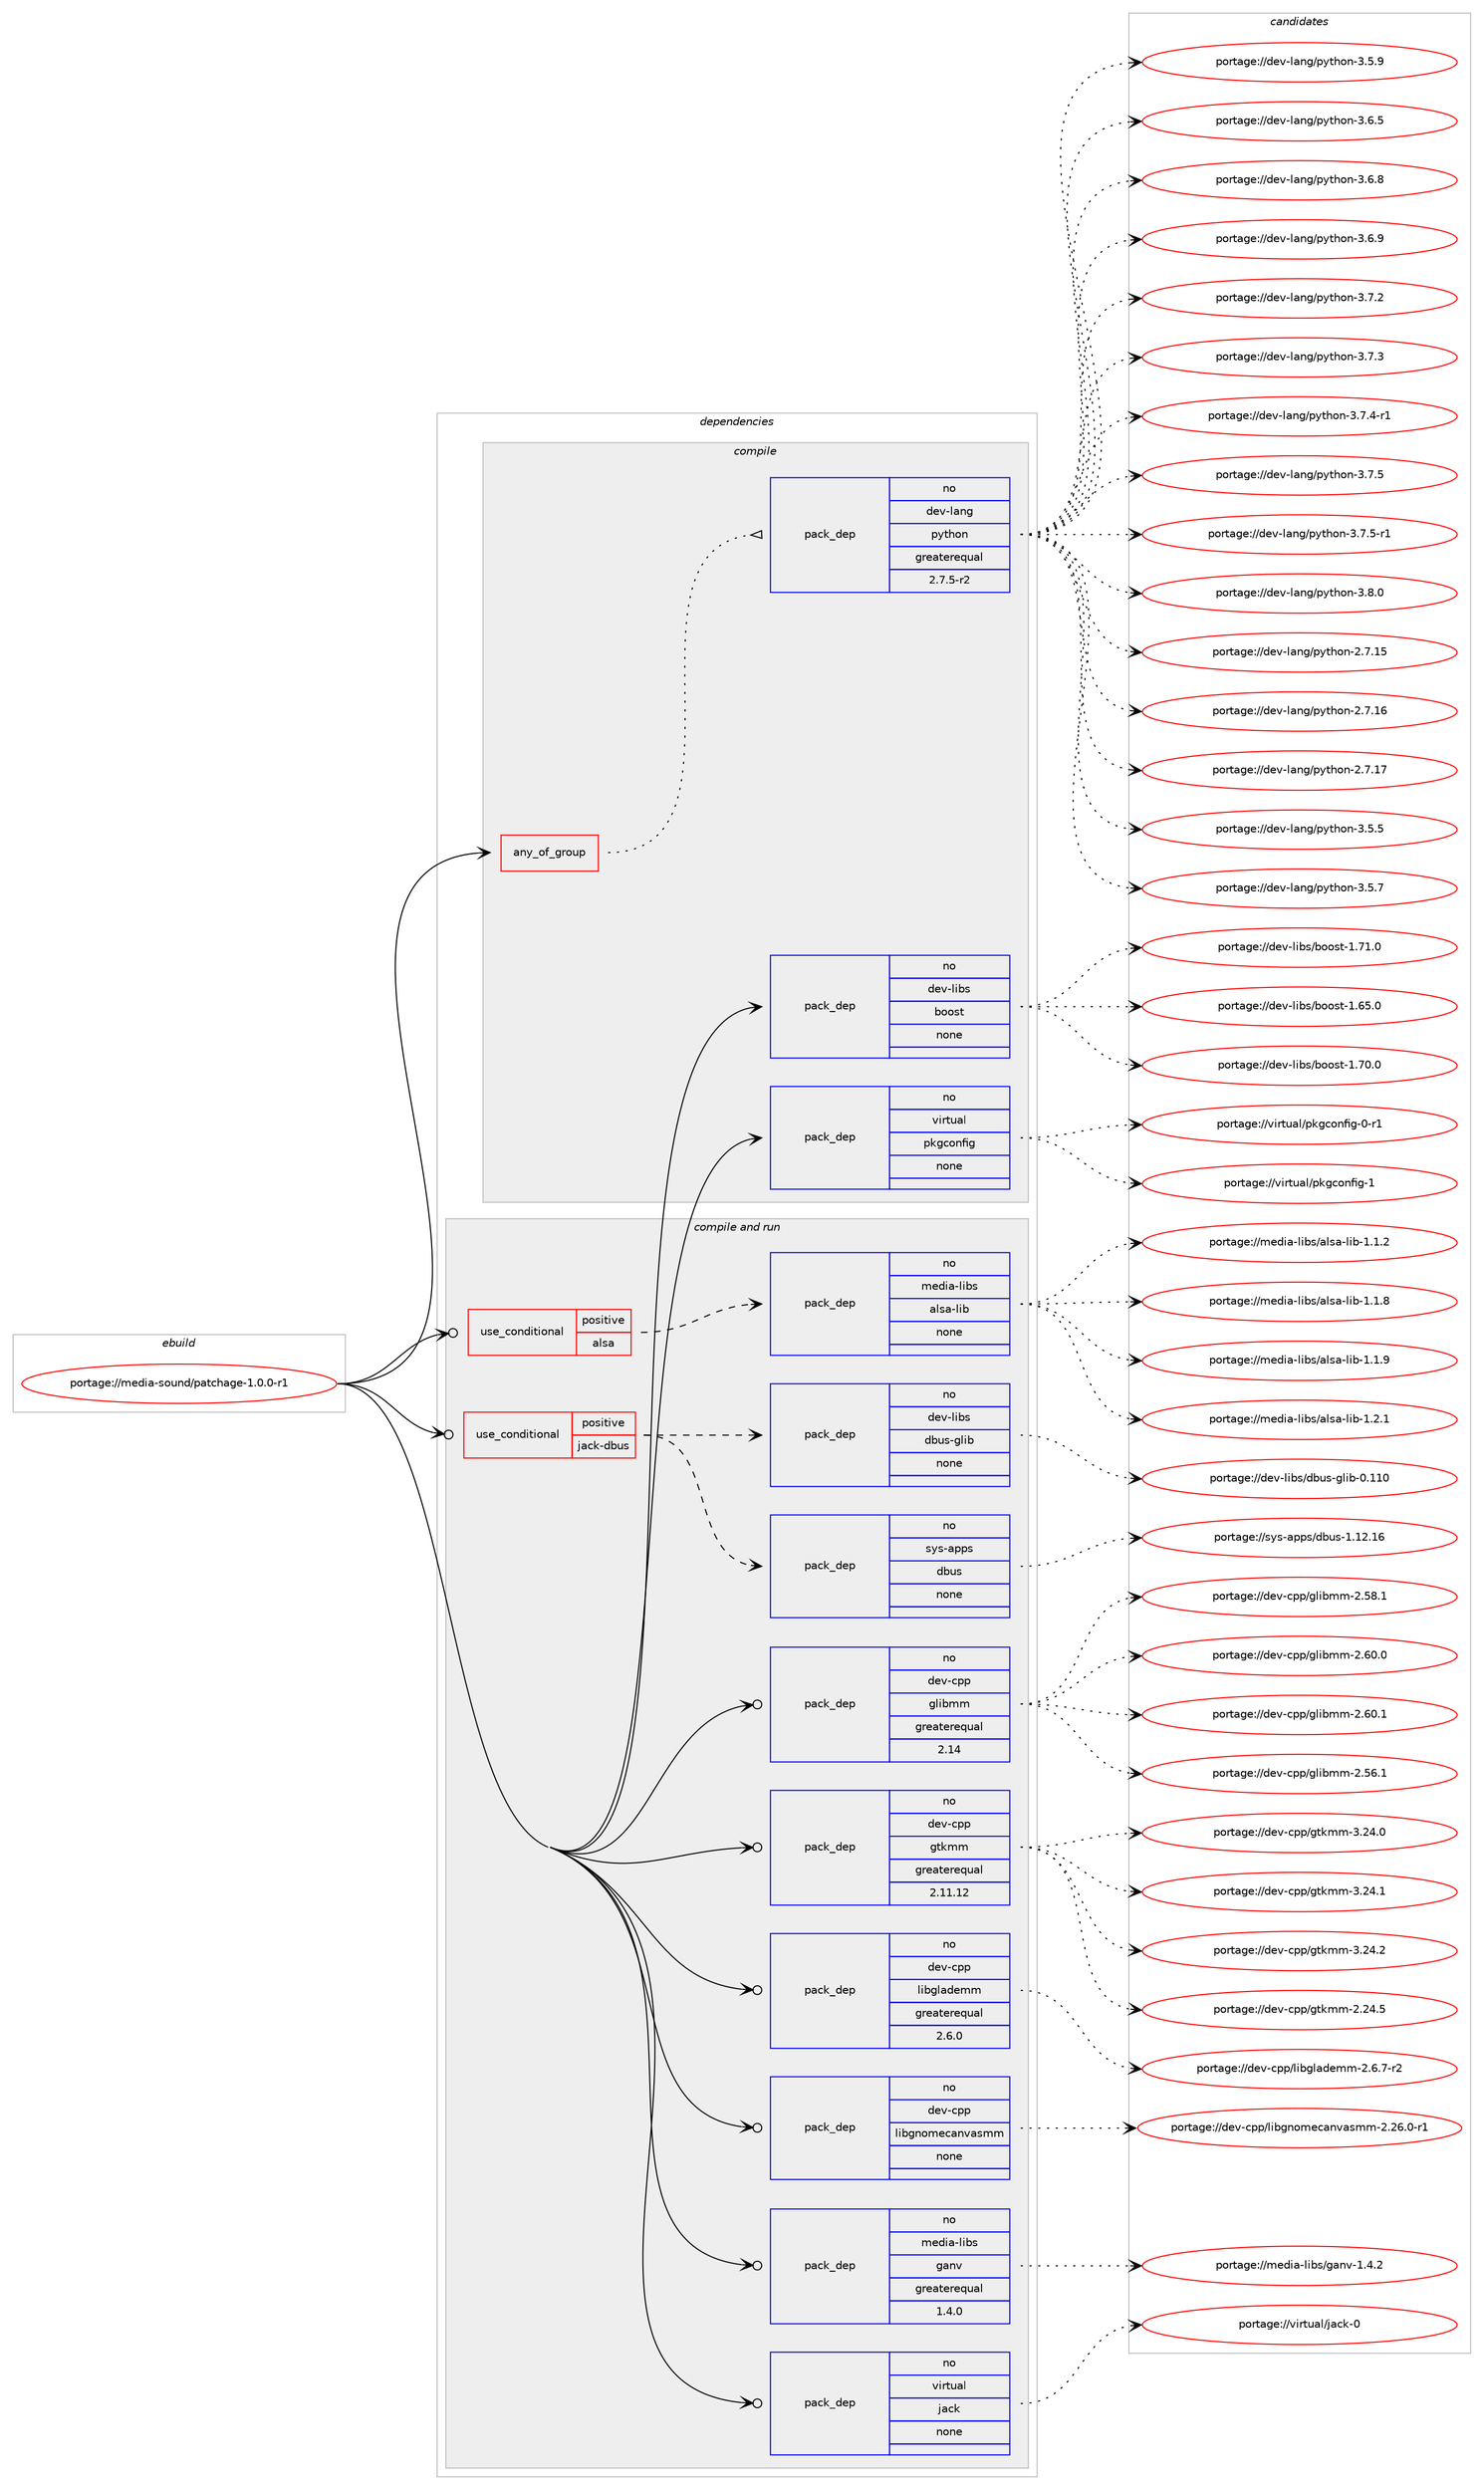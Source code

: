 digraph prolog {

# *************
# Graph options
# *************

newrank=true;
concentrate=true;
compound=true;
graph [rankdir=LR,fontname=Helvetica,fontsize=10,ranksep=1.5];#, ranksep=2.5, nodesep=0.2];
edge  [arrowhead=vee];
node  [fontname=Helvetica,fontsize=10];

# **********
# The ebuild
# **********

subgraph cluster_leftcol {
color=gray;
rank=same;
label=<<i>ebuild</i>>;
id [label="portage://media-sound/patchage-1.0.0-r1", color=red, width=4, href="../media-sound/patchage-1.0.0-r1.svg"];
}

# ****************
# The dependencies
# ****************

subgraph cluster_midcol {
color=gray;
label=<<i>dependencies</i>>;
subgraph cluster_compile {
fillcolor="#eeeeee";
style=filled;
label=<<i>compile</i>>;
subgraph any5362 {
dependency334982 [label=<<TABLE BORDER="0" CELLBORDER="1" CELLSPACING="0" CELLPADDING="4"><TR><TD CELLPADDING="10">any_of_group</TD></TR></TABLE>>, shape=none, color=red];subgraph pack246229 {
dependency334983 [label=<<TABLE BORDER="0" CELLBORDER="1" CELLSPACING="0" CELLPADDING="4" WIDTH="220"><TR><TD ROWSPAN="6" CELLPADDING="30">pack_dep</TD></TR><TR><TD WIDTH="110">no</TD></TR><TR><TD>dev-lang</TD></TR><TR><TD>python</TD></TR><TR><TD>greaterequal</TD></TR><TR><TD>2.7.5-r2</TD></TR></TABLE>>, shape=none, color=blue];
}
dependency334982:e -> dependency334983:w [weight=20,style="dotted",arrowhead="oinv"];
}
id:e -> dependency334982:w [weight=20,style="solid",arrowhead="vee"];
subgraph pack246230 {
dependency334984 [label=<<TABLE BORDER="0" CELLBORDER="1" CELLSPACING="0" CELLPADDING="4" WIDTH="220"><TR><TD ROWSPAN="6" CELLPADDING="30">pack_dep</TD></TR><TR><TD WIDTH="110">no</TD></TR><TR><TD>dev-libs</TD></TR><TR><TD>boost</TD></TR><TR><TD>none</TD></TR><TR><TD></TD></TR></TABLE>>, shape=none, color=blue];
}
id:e -> dependency334984:w [weight=20,style="solid",arrowhead="vee"];
subgraph pack246231 {
dependency334985 [label=<<TABLE BORDER="0" CELLBORDER="1" CELLSPACING="0" CELLPADDING="4" WIDTH="220"><TR><TD ROWSPAN="6" CELLPADDING="30">pack_dep</TD></TR><TR><TD WIDTH="110">no</TD></TR><TR><TD>virtual</TD></TR><TR><TD>pkgconfig</TD></TR><TR><TD>none</TD></TR><TR><TD></TD></TR></TABLE>>, shape=none, color=blue];
}
id:e -> dependency334985:w [weight=20,style="solid",arrowhead="vee"];
}
subgraph cluster_compileandrun {
fillcolor="#eeeeee";
style=filled;
label=<<i>compile and run</i>>;
subgraph cond83243 {
dependency334986 [label=<<TABLE BORDER="0" CELLBORDER="1" CELLSPACING="0" CELLPADDING="4"><TR><TD ROWSPAN="3" CELLPADDING="10">use_conditional</TD></TR><TR><TD>positive</TD></TR><TR><TD>alsa</TD></TR></TABLE>>, shape=none, color=red];
subgraph pack246232 {
dependency334987 [label=<<TABLE BORDER="0" CELLBORDER="1" CELLSPACING="0" CELLPADDING="4" WIDTH="220"><TR><TD ROWSPAN="6" CELLPADDING="30">pack_dep</TD></TR><TR><TD WIDTH="110">no</TD></TR><TR><TD>media-libs</TD></TR><TR><TD>alsa-lib</TD></TR><TR><TD>none</TD></TR><TR><TD></TD></TR></TABLE>>, shape=none, color=blue];
}
dependency334986:e -> dependency334987:w [weight=20,style="dashed",arrowhead="vee"];
}
id:e -> dependency334986:w [weight=20,style="solid",arrowhead="odotvee"];
subgraph cond83244 {
dependency334988 [label=<<TABLE BORDER="0" CELLBORDER="1" CELLSPACING="0" CELLPADDING="4"><TR><TD ROWSPAN="3" CELLPADDING="10">use_conditional</TD></TR><TR><TD>positive</TD></TR><TR><TD>jack-dbus</TD></TR></TABLE>>, shape=none, color=red];
subgraph pack246233 {
dependency334989 [label=<<TABLE BORDER="0" CELLBORDER="1" CELLSPACING="0" CELLPADDING="4" WIDTH="220"><TR><TD ROWSPAN="6" CELLPADDING="30">pack_dep</TD></TR><TR><TD WIDTH="110">no</TD></TR><TR><TD>dev-libs</TD></TR><TR><TD>dbus-glib</TD></TR><TR><TD>none</TD></TR><TR><TD></TD></TR></TABLE>>, shape=none, color=blue];
}
dependency334988:e -> dependency334989:w [weight=20,style="dashed",arrowhead="vee"];
subgraph pack246234 {
dependency334990 [label=<<TABLE BORDER="0" CELLBORDER="1" CELLSPACING="0" CELLPADDING="4" WIDTH="220"><TR><TD ROWSPAN="6" CELLPADDING="30">pack_dep</TD></TR><TR><TD WIDTH="110">no</TD></TR><TR><TD>sys-apps</TD></TR><TR><TD>dbus</TD></TR><TR><TD>none</TD></TR><TR><TD></TD></TR></TABLE>>, shape=none, color=blue];
}
dependency334988:e -> dependency334990:w [weight=20,style="dashed",arrowhead="vee"];
}
id:e -> dependency334988:w [weight=20,style="solid",arrowhead="odotvee"];
subgraph pack246235 {
dependency334991 [label=<<TABLE BORDER="0" CELLBORDER="1" CELLSPACING="0" CELLPADDING="4" WIDTH="220"><TR><TD ROWSPAN="6" CELLPADDING="30">pack_dep</TD></TR><TR><TD WIDTH="110">no</TD></TR><TR><TD>dev-cpp</TD></TR><TR><TD>glibmm</TD></TR><TR><TD>greaterequal</TD></TR><TR><TD>2.14</TD></TR></TABLE>>, shape=none, color=blue];
}
id:e -> dependency334991:w [weight=20,style="solid",arrowhead="odotvee"];
subgraph pack246236 {
dependency334992 [label=<<TABLE BORDER="0" CELLBORDER="1" CELLSPACING="0" CELLPADDING="4" WIDTH="220"><TR><TD ROWSPAN="6" CELLPADDING="30">pack_dep</TD></TR><TR><TD WIDTH="110">no</TD></TR><TR><TD>dev-cpp</TD></TR><TR><TD>gtkmm</TD></TR><TR><TD>greaterequal</TD></TR><TR><TD>2.11.12</TD></TR></TABLE>>, shape=none, color=blue];
}
id:e -> dependency334992:w [weight=20,style="solid",arrowhead="odotvee"];
subgraph pack246237 {
dependency334993 [label=<<TABLE BORDER="0" CELLBORDER="1" CELLSPACING="0" CELLPADDING="4" WIDTH="220"><TR><TD ROWSPAN="6" CELLPADDING="30">pack_dep</TD></TR><TR><TD WIDTH="110">no</TD></TR><TR><TD>dev-cpp</TD></TR><TR><TD>libglademm</TD></TR><TR><TD>greaterequal</TD></TR><TR><TD>2.6.0</TD></TR></TABLE>>, shape=none, color=blue];
}
id:e -> dependency334993:w [weight=20,style="solid",arrowhead="odotvee"];
subgraph pack246238 {
dependency334994 [label=<<TABLE BORDER="0" CELLBORDER="1" CELLSPACING="0" CELLPADDING="4" WIDTH="220"><TR><TD ROWSPAN="6" CELLPADDING="30">pack_dep</TD></TR><TR><TD WIDTH="110">no</TD></TR><TR><TD>dev-cpp</TD></TR><TR><TD>libgnomecanvasmm</TD></TR><TR><TD>none</TD></TR><TR><TD></TD></TR></TABLE>>, shape=none, color=blue];
}
id:e -> dependency334994:w [weight=20,style="solid",arrowhead="odotvee"];
subgraph pack246239 {
dependency334995 [label=<<TABLE BORDER="0" CELLBORDER="1" CELLSPACING="0" CELLPADDING="4" WIDTH="220"><TR><TD ROWSPAN="6" CELLPADDING="30">pack_dep</TD></TR><TR><TD WIDTH="110">no</TD></TR><TR><TD>media-libs</TD></TR><TR><TD>ganv</TD></TR><TR><TD>greaterequal</TD></TR><TR><TD>1.4.0</TD></TR></TABLE>>, shape=none, color=blue];
}
id:e -> dependency334995:w [weight=20,style="solid",arrowhead="odotvee"];
subgraph pack246240 {
dependency334996 [label=<<TABLE BORDER="0" CELLBORDER="1" CELLSPACING="0" CELLPADDING="4" WIDTH="220"><TR><TD ROWSPAN="6" CELLPADDING="30">pack_dep</TD></TR><TR><TD WIDTH="110">no</TD></TR><TR><TD>virtual</TD></TR><TR><TD>jack</TD></TR><TR><TD>none</TD></TR><TR><TD></TD></TR></TABLE>>, shape=none, color=blue];
}
id:e -> dependency334996:w [weight=20,style="solid",arrowhead="odotvee"];
}
subgraph cluster_run {
fillcolor="#eeeeee";
style=filled;
label=<<i>run</i>>;
}
}

# **************
# The candidates
# **************

subgraph cluster_choices {
rank=same;
color=gray;
label=<<i>candidates</i>>;

subgraph choice246229 {
color=black;
nodesep=1;
choiceportage10010111845108971101034711212111610411111045504655464953 [label="portage://dev-lang/python-2.7.15", color=red, width=4,href="../dev-lang/python-2.7.15.svg"];
choiceportage10010111845108971101034711212111610411111045504655464954 [label="portage://dev-lang/python-2.7.16", color=red, width=4,href="../dev-lang/python-2.7.16.svg"];
choiceportage10010111845108971101034711212111610411111045504655464955 [label="portage://dev-lang/python-2.7.17", color=red, width=4,href="../dev-lang/python-2.7.17.svg"];
choiceportage100101118451089711010347112121116104111110455146534653 [label="portage://dev-lang/python-3.5.5", color=red, width=4,href="../dev-lang/python-3.5.5.svg"];
choiceportage100101118451089711010347112121116104111110455146534655 [label="portage://dev-lang/python-3.5.7", color=red, width=4,href="../dev-lang/python-3.5.7.svg"];
choiceportage100101118451089711010347112121116104111110455146534657 [label="portage://dev-lang/python-3.5.9", color=red, width=4,href="../dev-lang/python-3.5.9.svg"];
choiceportage100101118451089711010347112121116104111110455146544653 [label="portage://dev-lang/python-3.6.5", color=red, width=4,href="../dev-lang/python-3.6.5.svg"];
choiceportage100101118451089711010347112121116104111110455146544656 [label="portage://dev-lang/python-3.6.8", color=red, width=4,href="../dev-lang/python-3.6.8.svg"];
choiceportage100101118451089711010347112121116104111110455146544657 [label="portage://dev-lang/python-3.6.9", color=red, width=4,href="../dev-lang/python-3.6.9.svg"];
choiceportage100101118451089711010347112121116104111110455146554650 [label="portage://dev-lang/python-3.7.2", color=red, width=4,href="../dev-lang/python-3.7.2.svg"];
choiceportage100101118451089711010347112121116104111110455146554651 [label="portage://dev-lang/python-3.7.3", color=red, width=4,href="../dev-lang/python-3.7.3.svg"];
choiceportage1001011184510897110103471121211161041111104551465546524511449 [label="portage://dev-lang/python-3.7.4-r1", color=red, width=4,href="../dev-lang/python-3.7.4-r1.svg"];
choiceportage100101118451089711010347112121116104111110455146554653 [label="portage://dev-lang/python-3.7.5", color=red, width=4,href="../dev-lang/python-3.7.5.svg"];
choiceportage1001011184510897110103471121211161041111104551465546534511449 [label="portage://dev-lang/python-3.7.5-r1", color=red, width=4,href="../dev-lang/python-3.7.5-r1.svg"];
choiceportage100101118451089711010347112121116104111110455146564648 [label="portage://dev-lang/python-3.8.0", color=red, width=4,href="../dev-lang/python-3.8.0.svg"];
dependency334983:e -> choiceportage10010111845108971101034711212111610411111045504655464953:w [style=dotted,weight="100"];
dependency334983:e -> choiceportage10010111845108971101034711212111610411111045504655464954:w [style=dotted,weight="100"];
dependency334983:e -> choiceportage10010111845108971101034711212111610411111045504655464955:w [style=dotted,weight="100"];
dependency334983:e -> choiceportage100101118451089711010347112121116104111110455146534653:w [style=dotted,weight="100"];
dependency334983:e -> choiceportage100101118451089711010347112121116104111110455146534655:w [style=dotted,weight="100"];
dependency334983:e -> choiceportage100101118451089711010347112121116104111110455146534657:w [style=dotted,weight="100"];
dependency334983:e -> choiceportage100101118451089711010347112121116104111110455146544653:w [style=dotted,weight="100"];
dependency334983:e -> choiceportage100101118451089711010347112121116104111110455146544656:w [style=dotted,weight="100"];
dependency334983:e -> choiceportage100101118451089711010347112121116104111110455146544657:w [style=dotted,weight="100"];
dependency334983:e -> choiceportage100101118451089711010347112121116104111110455146554650:w [style=dotted,weight="100"];
dependency334983:e -> choiceportage100101118451089711010347112121116104111110455146554651:w [style=dotted,weight="100"];
dependency334983:e -> choiceportage1001011184510897110103471121211161041111104551465546524511449:w [style=dotted,weight="100"];
dependency334983:e -> choiceportage100101118451089711010347112121116104111110455146554653:w [style=dotted,weight="100"];
dependency334983:e -> choiceportage1001011184510897110103471121211161041111104551465546534511449:w [style=dotted,weight="100"];
dependency334983:e -> choiceportage100101118451089711010347112121116104111110455146564648:w [style=dotted,weight="100"];
}
subgraph choice246230 {
color=black;
nodesep=1;
choiceportage1001011184510810598115479811111111511645494654534648 [label="portage://dev-libs/boost-1.65.0", color=red, width=4,href="../dev-libs/boost-1.65.0.svg"];
choiceportage1001011184510810598115479811111111511645494655484648 [label="portage://dev-libs/boost-1.70.0", color=red, width=4,href="../dev-libs/boost-1.70.0.svg"];
choiceportage1001011184510810598115479811111111511645494655494648 [label="portage://dev-libs/boost-1.71.0", color=red, width=4,href="../dev-libs/boost-1.71.0.svg"];
dependency334984:e -> choiceportage1001011184510810598115479811111111511645494654534648:w [style=dotted,weight="100"];
dependency334984:e -> choiceportage1001011184510810598115479811111111511645494655484648:w [style=dotted,weight="100"];
dependency334984:e -> choiceportage1001011184510810598115479811111111511645494655494648:w [style=dotted,weight="100"];
}
subgraph choice246231 {
color=black;
nodesep=1;
choiceportage11810511411611797108471121071039911111010210510345484511449 [label="portage://virtual/pkgconfig-0-r1", color=red, width=4,href="../virtual/pkgconfig-0-r1.svg"];
choiceportage1181051141161179710847112107103991111101021051034549 [label="portage://virtual/pkgconfig-1", color=red, width=4,href="../virtual/pkgconfig-1.svg"];
dependency334985:e -> choiceportage11810511411611797108471121071039911111010210510345484511449:w [style=dotted,weight="100"];
dependency334985:e -> choiceportage1181051141161179710847112107103991111101021051034549:w [style=dotted,weight="100"];
}
subgraph choice246232 {
color=black;
nodesep=1;
choiceportage1091011001059745108105981154797108115974510810598454946494650 [label="portage://media-libs/alsa-lib-1.1.2", color=red, width=4,href="../media-libs/alsa-lib-1.1.2.svg"];
choiceportage1091011001059745108105981154797108115974510810598454946494656 [label="portage://media-libs/alsa-lib-1.1.8", color=red, width=4,href="../media-libs/alsa-lib-1.1.8.svg"];
choiceportage1091011001059745108105981154797108115974510810598454946494657 [label="portage://media-libs/alsa-lib-1.1.9", color=red, width=4,href="../media-libs/alsa-lib-1.1.9.svg"];
choiceportage1091011001059745108105981154797108115974510810598454946504649 [label="portage://media-libs/alsa-lib-1.2.1", color=red, width=4,href="../media-libs/alsa-lib-1.2.1.svg"];
dependency334987:e -> choiceportage1091011001059745108105981154797108115974510810598454946494650:w [style=dotted,weight="100"];
dependency334987:e -> choiceportage1091011001059745108105981154797108115974510810598454946494656:w [style=dotted,weight="100"];
dependency334987:e -> choiceportage1091011001059745108105981154797108115974510810598454946494657:w [style=dotted,weight="100"];
dependency334987:e -> choiceportage1091011001059745108105981154797108115974510810598454946504649:w [style=dotted,weight="100"];
}
subgraph choice246233 {
color=black;
nodesep=1;
choiceportage100101118451081059811547100981171154510310810598454846494948 [label="portage://dev-libs/dbus-glib-0.110", color=red, width=4,href="../dev-libs/dbus-glib-0.110.svg"];
dependency334989:e -> choiceportage100101118451081059811547100981171154510310810598454846494948:w [style=dotted,weight="100"];
}
subgraph choice246234 {
color=black;
nodesep=1;
choiceportage115121115459711211211547100981171154549464950464954 [label="portage://sys-apps/dbus-1.12.16", color=red, width=4,href="../sys-apps/dbus-1.12.16.svg"];
dependency334990:e -> choiceportage115121115459711211211547100981171154549464950464954:w [style=dotted,weight="100"];
}
subgraph choice246235 {
color=black;
nodesep=1;
choiceportage1001011184599112112471031081059810910945504653544649 [label="portage://dev-cpp/glibmm-2.56.1", color=red, width=4,href="../dev-cpp/glibmm-2.56.1.svg"];
choiceportage1001011184599112112471031081059810910945504653564649 [label="portage://dev-cpp/glibmm-2.58.1", color=red, width=4,href="../dev-cpp/glibmm-2.58.1.svg"];
choiceportage1001011184599112112471031081059810910945504654484648 [label="portage://dev-cpp/glibmm-2.60.0", color=red, width=4,href="../dev-cpp/glibmm-2.60.0.svg"];
choiceportage1001011184599112112471031081059810910945504654484649 [label="portage://dev-cpp/glibmm-2.60.1", color=red, width=4,href="../dev-cpp/glibmm-2.60.1.svg"];
dependency334991:e -> choiceportage1001011184599112112471031081059810910945504653544649:w [style=dotted,weight="100"];
dependency334991:e -> choiceportage1001011184599112112471031081059810910945504653564649:w [style=dotted,weight="100"];
dependency334991:e -> choiceportage1001011184599112112471031081059810910945504654484648:w [style=dotted,weight="100"];
dependency334991:e -> choiceportage1001011184599112112471031081059810910945504654484649:w [style=dotted,weight="100"];
}
subgraph choice246236 {
color=black;
nodesep=1;
choiceportage10010111845991121124710311610710910945504650524653 [label="portage://dev-cpp/gtkmm-2.24.5", color=red, width=4,href="../dev-cpp/gtkmm-2.24.5.svg"];
choiceportage10010111845991121124710311610710910945514650524648 [label="portage://dev-cpp/gtkmm-3.24.0", color=red, width=4,href="../dev-cpp/gtkmm-3.24.0.svg"];
choiceportage10010111845991121124710311610710910945514650524649 [label="portage://dev-cpp/gtkmm-3.24.1", color=red, width=4,href="../dev-cpp/gtkmm-3.24.1.svg"];
choiceportage10010111845991121124710311610710910945514650524650 [label="portage://dev-cpp/gtkmm-3.24.2", color=red, width=4,href="../dev-cpp/gtkmm-3.24.2.svg"];
dependency334992:e -> choiceportage10010111845991121124710311610710910945504650524653:w [style=dotted,weight="100"];
dependency334992:e -> choiceportage10010111845991121124710311610710910945514650524648:w [style=dotted,weight="100"];
dependency334992:e -> choiceportage10010111845991121124710311610710910945514650524649:w [style=dotted,weight="100"];
dependency334992:e -> choiceportage10010111845991121124710311610710910945514650524650:w [style=dotted,weight="100"];
}
subgraph choice246237 {
color=black;
nodesep=1;
choiceportage10010111845991121124710810598103108971001011091094550465446554511450 [label="portage://dev-cpp/libglademm-2.6.7-r2", color=red, width=4,href="../dev-cpp/libglademm-2.6.7-r2.svg"];
dependency334993:e -> choiceportage10010111845991121124710810598103108971001011091094550465446554511450:w [style=dotted,weight="100"];
}
subgraph choice246238 {
color=black;
nodesep=1;
choiceportage10010111845991121124710810598103110111109101999711011897115109109455046505446484511449 [label="portage://dev-cpp/libgnomecanvasmm-2.26.0-r1", color=red, width=4,href="../dev-cpp/libgnomecanvasmm-2.26.0-r1.svg"];
dependency334994:e -> choiceportage10010111845991121124710810598103110111109101999711011897115109109455046505446484511449:w [style=dotted,weight="100"];
}
subgraph choice246239 {
color=black;
nodesep=1;
choiceportage1091011001059745108105981154710397110118454946524650 [label="portage://media-libs/ganv-1.4.2", color=red, width=4,href="../media-libs/ganv-1.4.2.svg"];
dependency334995:e -> choiceportage1091011001059745108105981154710397110118454946524650:w [style=dotted,weight="100"];
}
subgraph choice246240 {
color=black;
nodesep=1;
choiceportage118105114116117971084710697991074548 [label="portage://virtual/jack-0", color=red, width=4,href="../virtual/jack-0.svg"];
dependency334996:e -> choiceportage118105114116117971084710697991074548:w [style=dotted,weight="100"];
}
}

}
